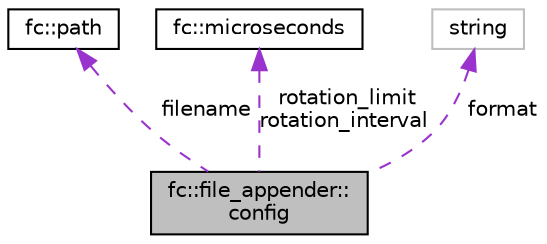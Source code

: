 digraph "fc::file_appender::config"
{
  edge [fontname="Helvetica",fontsize="10",labelfontname="Helvetica",labelfontsize="10"];
  node [fontname="Helvetica",fontsize="10",shape=record];
  Node1 [label="fc::file_appender::\lconfig",height=0.2,width=0.4,color="black", fillcolor="grey75", style="filled", fontcolor="black"];
  Node2 -> Node1 [dir="back",color="darkorchid3",fontsize="10",style="dashed",label=" filename" ];
  Node2 [label="fc::path",height=0.2,width=0.4,color="black", fillcolor="white", style="filled",URL="$classfc_1_1path.html",tooltip="wraps boost::filesystem::path to provide platform independent path manipulation. "];
  Node3 -> Node1 [dir="back",color="darkorchid3",fontsize="10",style="dashed",label=" rotation_limit\nrotation_interval" ];
  Node3 [label="fc::microseconds",height=0.2,width=0.4,color="black", fillcolor="white", style="filled",URL="$classfc_1_1microseconds.html"];
  Node4 -> Node1 [dir="back",color="darkorchid3",fontsize="10",style="dashed",label=" format" ];
  Node4 [label="string",height=0.2,width=0.4,color="grey75", fillcolor="white", style="filled"];
}
